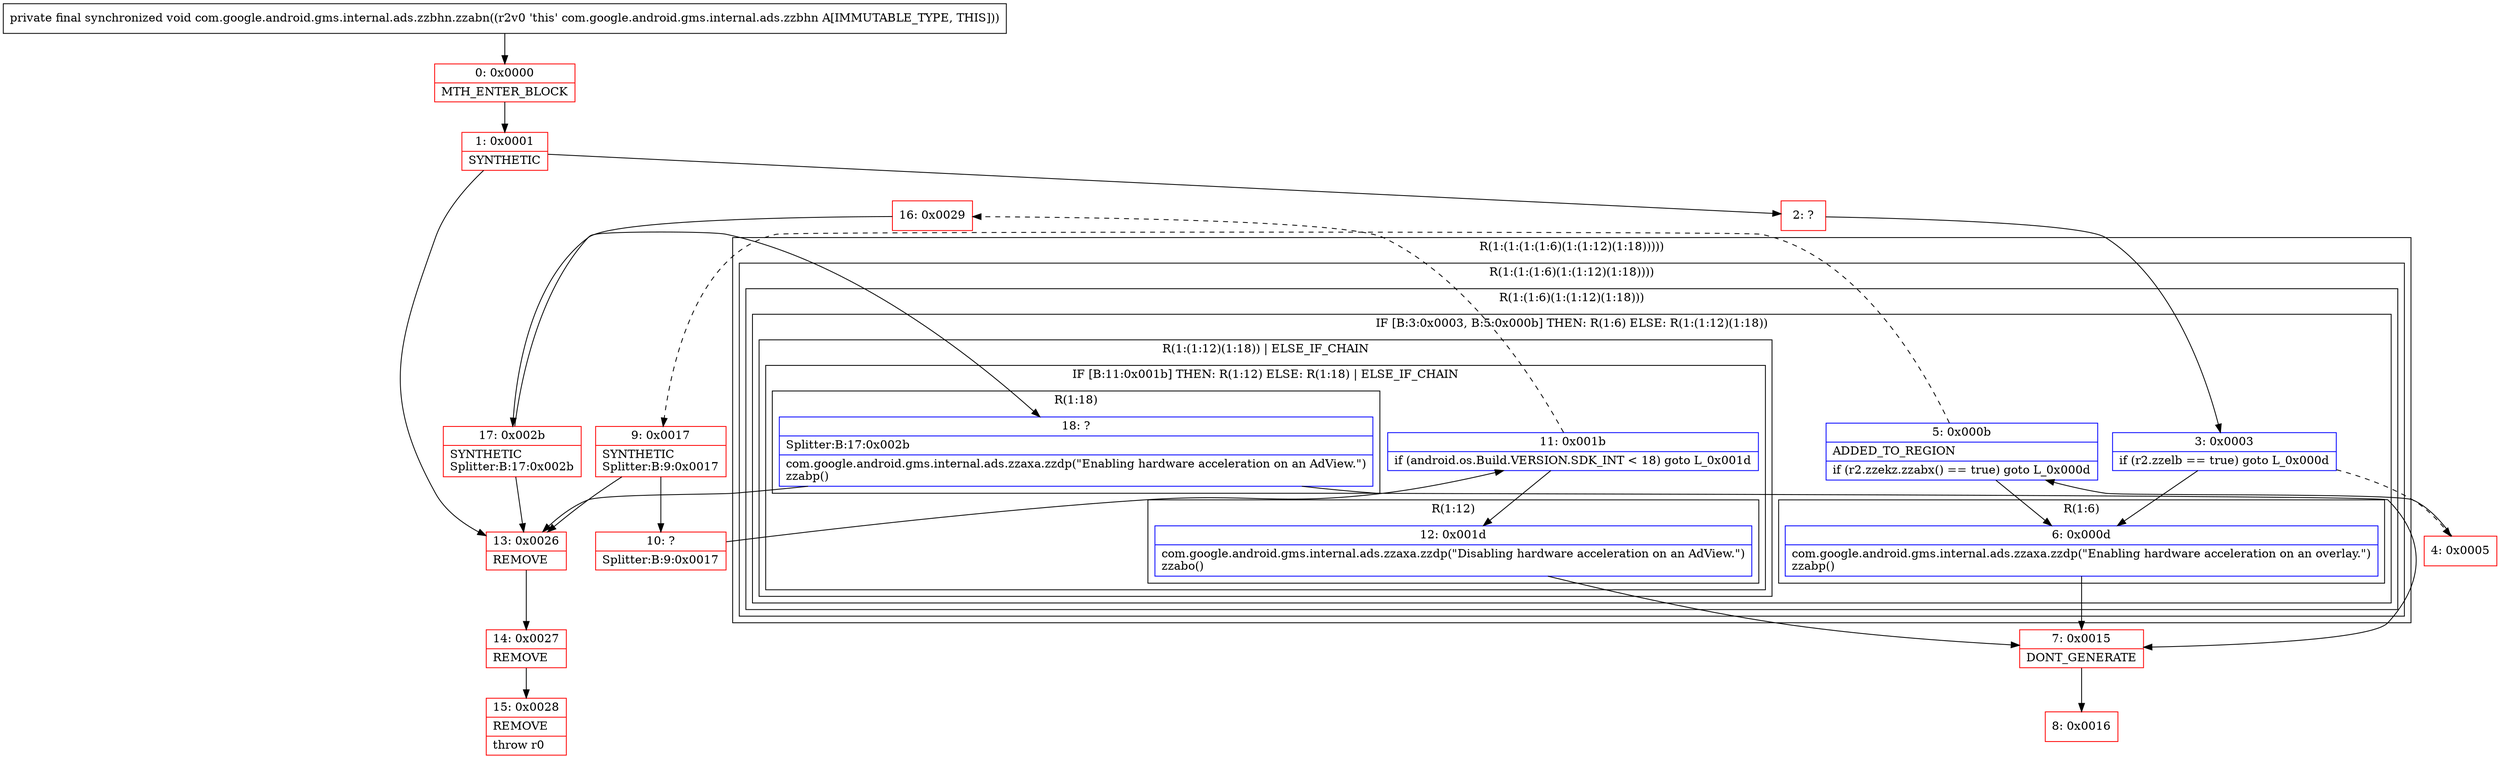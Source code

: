 digraph "CFG forcom.google.android.gms.internal.ads.zzbhn.zzabn()V" {
subgraph cluster_Region_1985604830 {
label = "R(1:(1:(1:(1:6)(1:(1:12)(1:18)))))";
node [shape=record,color=blue];
subgraph cluster_Region_1361939338 {
label = "R(1:(1:(1:6)(1:(1:12)(1:18))))";
node [shape=record,color=blue];
subgraph cluster_Region_1094319792 {
label = "R(1:(1:6)(1:(1:12)(1:18)))";
node [shape=record,color=blue];
subgraph cluster_IfRegion_175013780 {
label = "IF [B:3:0x0003, B:5:0x000b] THEN: R(1:6) ELSE: R(1:(1:12)(1:18))";
node [shape=record,color=blue];
Node_3 [shape=record,label="{3\:\ 0x0003|if (r2.zzelb == true) goto L_0x000d\l}"];
Node_5 [shape=record,label="{5\:\ 0x000b|ADDED_TO_REGION\l|if (r2.zzekz.zzabx() == true) goto L_0x000d\l}"];
subgraph cluster_Region_870862107 {
label = "R(1:6)";
node [shape=record,color=blue];
Node_6 [shape=record,label="{6\:\ 0x000d|com.google.android.gms.internal.ads.zzaxa.zzdp(\"Enabling hardware acceleration on an overlay.\")\lzzabp()\l}"];
}
subgraph cluster_Region_245686583 {
label = "R(1:(1:12)(1:18)) | ELSE_IF_CHAIN\l";
node [shape=record,color=blue];
subgraph cluster_IfRegion_15094317 {
label = "IF [B:11:0x001b] THEN: R(1:12) ELSE: R(1:18) | ELSE_IF_CHAIN\l";
node [shape=record,color=blue];
Node_11 [shape=record,label="{11\:\ 0x001b|if (android.os.Build.VERSION.SDK_INT \< 18) goto L_0x001d\l}"];
subgraph cluster_Region_2039287674 {
label = "R(1:12)";
node [shape=record,color=blue];
Node_12 [shape=record,label="{12\:\ 0x001d|com.google.android.gms.internal.ads.zzaxa.zzdp(\"Disabling hardware acceleration on an AdView.\")\lzzabo()\l}"];
}
subgraph cluster_Region_142349765 {
label = "R(1:18)";
node [shape=record,color=blue];
Node_18 [shape=record,label="{18\:\ ?|Splitter:B:17:0x002b\l|com.google.android.gms.internal.ads.zzaxa.zzdp(\"Enabling hardware acceleration on an AdView.\")\lzzabp()\l}"];
}
}
}
}
}
}
}
Node_0 [shape=record,color=red,label="{0\:\ 0x0000|MTH_ENTER_BLOCK\l}"];
Node_1 [shape=record,color=red,label="{1\:\ 0x0001|SYNTHETIC\l}"];
Node_2 [shape=record,color=red,label="{2\:\ ?}"];
Node_4 [shape=record,color=red,label="{4\:\ 0x0005}"];
Node_7 [shape=record,color=red,label="{7\:\ 0x0015|DONT_GENERATE\l}"];
Node_8 [shape=record,color=red,label="{8\:\ 0x0016}"];
Node_9 [shape=record,color=red,label="{9\:\ 0x0017|SYNTHETIC\lSplitter:B:9:0x0017\l}"];
Node_10 [shape=record,color=red,label="{10\:\ ?|Splitter:B:9:0x0017\l}"];
Node_13 [shape=record,color=red,label="{13\:\ 0x0026|REMOVE\l}"];
Node_14 [shape=record,color=red,label="{14\:\ 0x0027|REMOVE\l}"];
Node_15 [shape=record,color=red,label="{15\:\ 0x0028|REMOVE\l|throw r0\l}"];
Node_16 [shape=record,color=red,label="{16\:\ 0x0029}"];
Node_17 [shape=record,color=red,label="{17\:\ 0x002b|SYNTHETIC\lSplitter:B:17:0x002b\l}"];
MethodNode[shape=record,label="{private final synchronized void com.google.android.gms.internal.ads.zzbhn.zzabn((r2v0 'this' com.google.android.gms.internal.ads.zzbhn A[IMMUTABLE_TYPE, THIS])) }"];
MethodNode -> Node_0;
Node_3 -> Node_4[style=dashed];
Node_3 -> Node_6;
Node_5 -> Node_6;
Node_5 -> Node_9[style=dashed];
Node_6 -> Node_7;
Node_11 -> Node_12;
Node_11 -> Node_16[style=dashed];
Node_12 -> Node_7;
Node_18 -> Node_13;
Node_18 -> Node_7;
Node_0 -> Node_1;
Node_1 -> Node_2;
Node_1 -> Node_13;
Node_2 -> Node_3;
Node_4 -> Node_5;
Node_7 -> Node_8;
Node_9 -> Node_10;
Node_9 -> Node_13;
Node_10 -> Node_11;
Node_13 -> Node_14;
Node_14 -> Node_15;
Node_16 -> Node_17;
Node_17 -> Node_18;
Node_17 -> Node_13;
}

